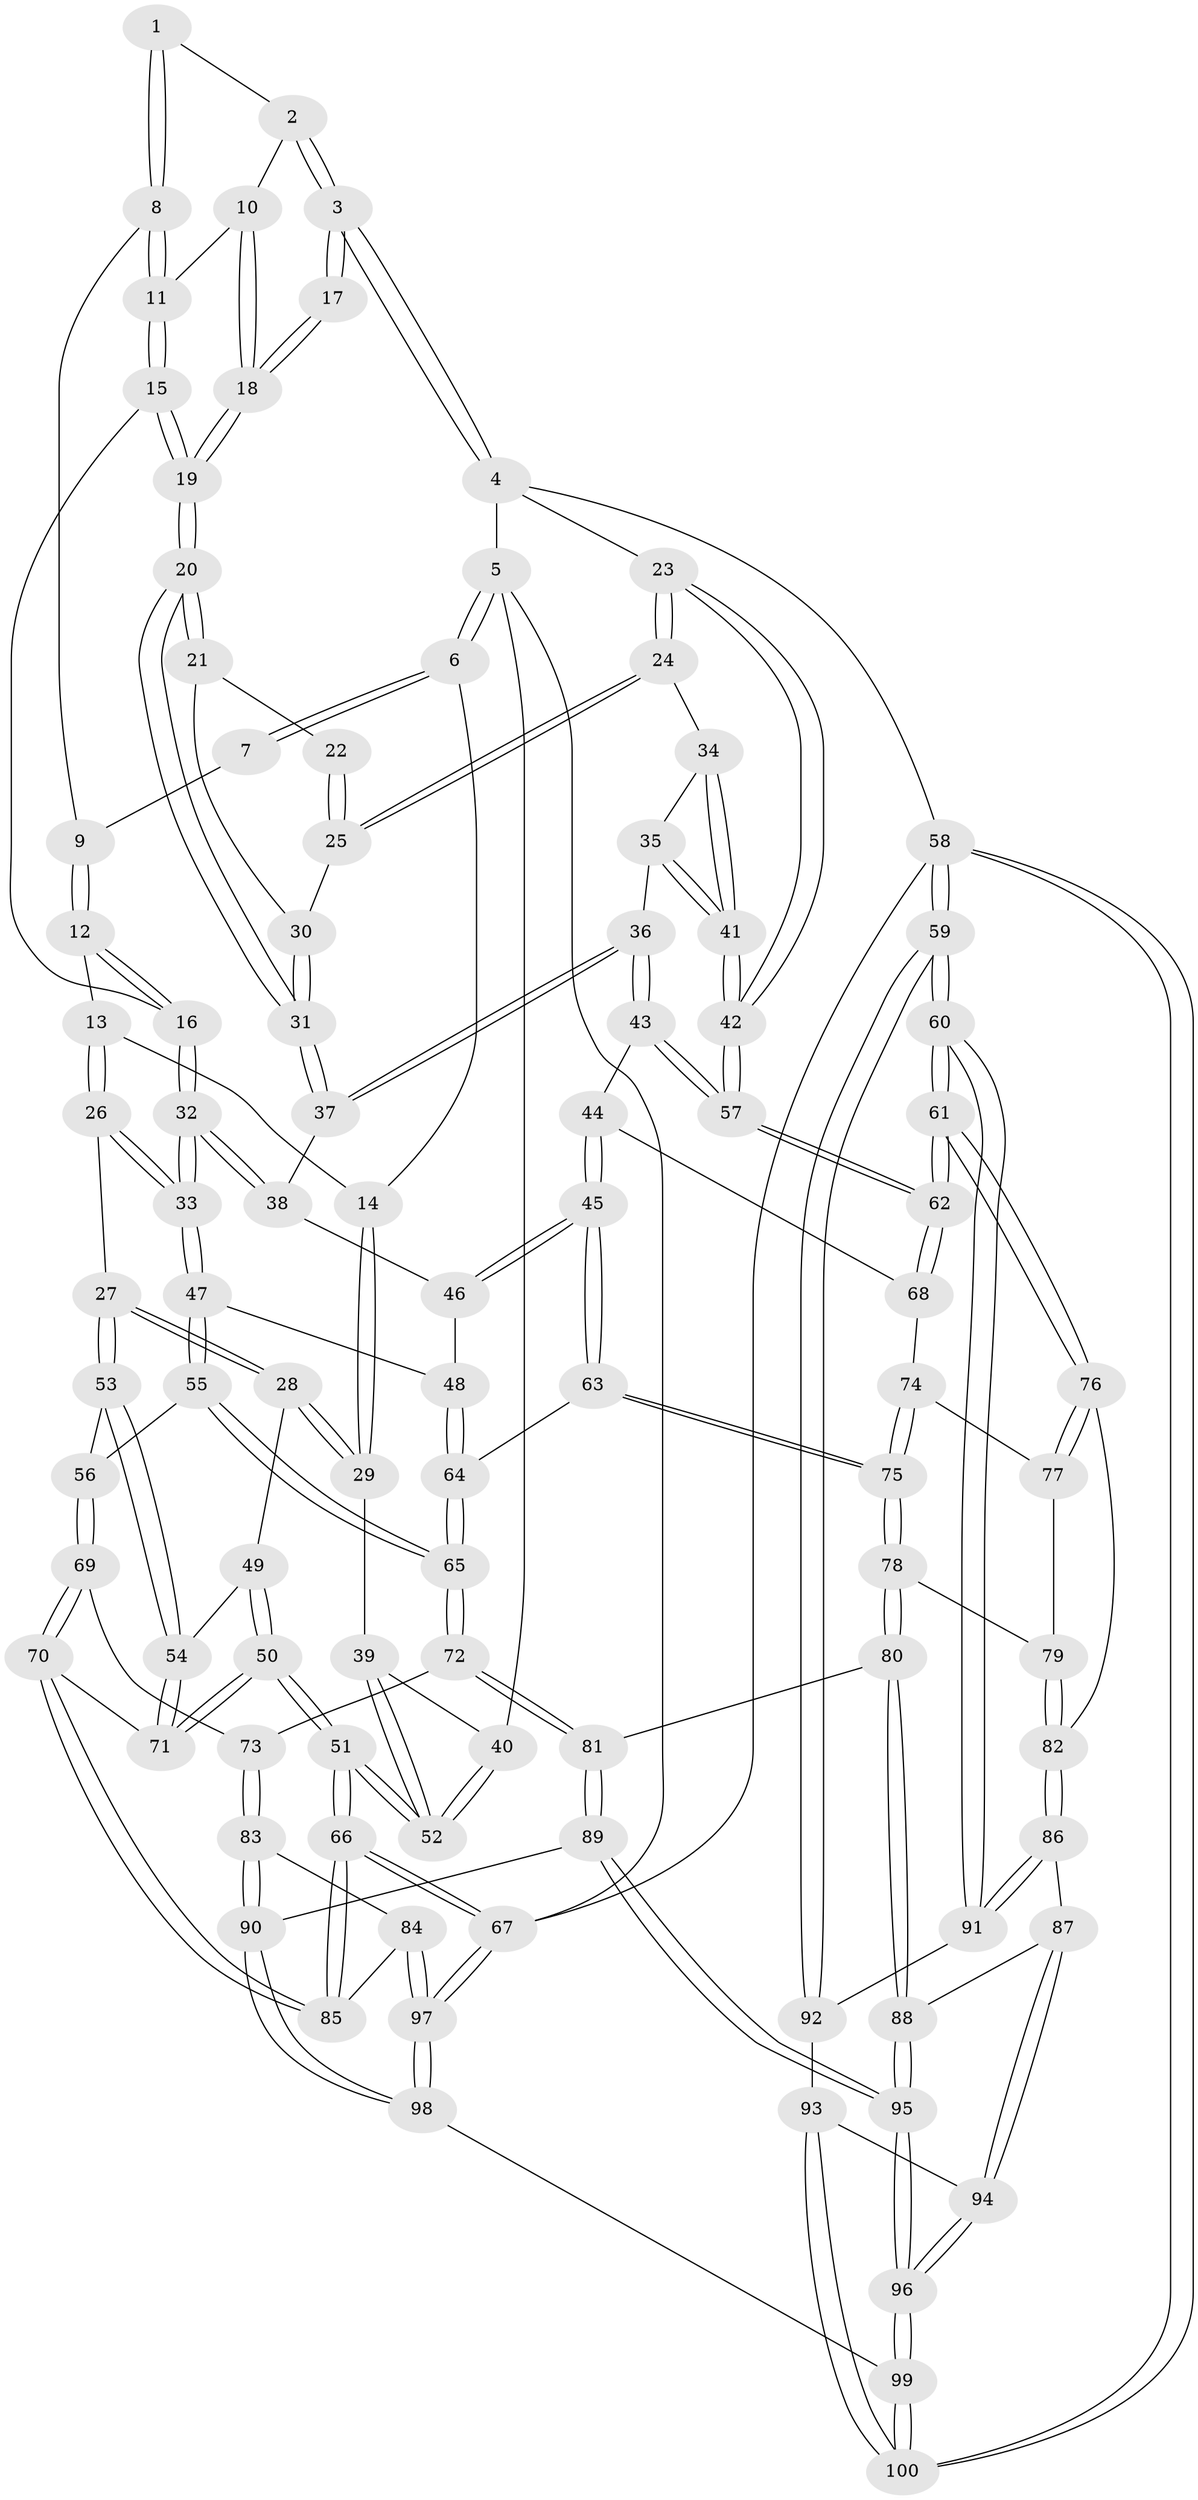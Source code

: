 // coarse degree distribution, {3: 0.1864406779661017, 4: 0.3559322033898305, 5: 0.3050847457627119, 7: 0.01694915254237288, 6: 0.11864406779661017, 2: 0.01694915254237288}
// Generated by graph-tools (version 1.1) at 2025/24/03/03/25 07:24:35]
// undirected, 100 vertices, 247 edges
graph export_dot {
graph [start="1"]
  node [color=gray90,style=filled];
  1 [pos="+0.4865514736538891+0"];
  2 [pos="+0.6861670544739887+0"];
  3 [pos="+1+0"];
  4 [pos="+1+0"];
  5 [pos="+0+0"];
  6 [pos="+0+0"];
  7 [pos="+0.289031955097863+0"];
  8 [pos="+0.4737167433508236+0.007045272980126567"];
  9 [pos="+0.32334215382767345+0.041057017150545196"];
  10 [pos="+0.6025299990942946+0.14248078385833837"];
  11 [pos="+0.4737716109618106+0.040009029411182416"];
  12 [pos="+0.3285474727038776+0.15801118562923228"];
  13 [pos="+0.09423028668012902+0.01874870316530052"];
  14 [pos="+0.08019189625554717+0.00826203316654818"];
  15 [pos="+0.346872092526219+0.16574498463467371"];
  16 [pos="+0.3348504867662281+0.16885699349504252"];
  17 [pos="+0.8120609066552126+0.05460583876248353"];
  18 [pos="+0.6029253576638833+0.14380866368475292"];
  19 [pos="+0.5976752442699297+0.2198949400969024"];
  20 [pos="+0.5988974410928123+0.22259376432776773"];
  21 [pos="+0.7548900398705571+0.15346107125909408"];
  22 [pos="+0.7853502480371221+0.1181775212813348"];
  23 [pos="+1+0"];
  24 [pos="+0.8135213970993332+0.25159940095592215"];
  25 [pos="+0.8029891656950794+0.24552992915595132"];
  26 [pos="+0.26400223942971307+0.32593795241953843"];
  27 [pos="+0.21819211704358576+0.33572733736469496"];
  28 [pos="+0.20427606784070304+0.3350951230796002"];
  29 [pos="+0.1561231269401031+0.32024195216053114"];
  30 [pos="+0.769916649728285+0.23732405177017865"];
  31 [pos="+0.6031342093595253+0.23890627345942994"];
  32 [pos="+0.2713175166095633+0.3201886716970421"];
  33 [pos="+0.2661516610258265+0.3256731462072899"];
  34 [pos="+0.8210085640330019+0.28139747452438785"];
  35 [pos="+0.7303347936152736+0.3584194270931657"];
  36 [pos="+0.6492779053787129+0.3929061496696384"];
  37 [pos="+0.5958938250370999+0.3164815955720482"];
  38 [pos="+0.5488571424662337+0.333125152264673"];
  39 [pos="+0.15528632861482258+0.32019425263727996"];
  40 [pos="+0+0.03232691751792206"];
  41 [pos="+0.9678424110529126+0.4126951118254781"];
  42 [pos="+1+0.4859507767550999"];
  43 [pos="+0.6565864821867256+0.4291077060127193"];
  44 [pos="+0.6471216821463037+0.4708782594335057"];
  45 [pos="+0.5526017238417263+0.5699471892166951"];
  46 [pos="+0.48022388599869503+0.42482076157927134"];
  47 [pos="+0.3431672301326325+0.46329505981981445"];
  48 [pos="+0.3650087731699278+0.4719299044174165"];
  49 [pos="+0.1499259234994152+0.41122575568588293"];
  50 [pos="+0+0.5932451093174059"];
  51 [pos="+0+0.5907064318397134"];
  52 [pos="+0+0.5061035287804575"];
  53 [pos="+0.1778355105908536+0.5528259230843092"];
  54 [pos="+0.07091196320742123+0.5715056470517058"];
  55 [pos="+0.28745079348584485+0.5779024450023822"];
  56 [pos="+0.19590586254753775+0.5651875803338587"];
  57 [pos="+1+0.49940893603123876"];
  58 [pos="+1+1"];
  59 [pos="+1+0.9542386248686336"];
  60 [pos="+1+0.6907851416455619"];
  61 [pos="+1+0.6692204046384974"];
  62 [pos="+1+0.6390795813940431"];
  63 [pos="+0.5457647538229606+0.5805031087217528"];
  64 [pos="+0.4609297558259141+0.5609281737155938"];
  65 [pos="+0.31813843425878513+0.6988384002226541"];
  66 [pos="+0+1"];
  67 [pos="+0+1"];
  68 [pos="+0.7524202194226051+0.5832919268556473"];
  69 [pos="+0.1790406498034209+0.7011516269914986"];
  70 [pos="+0.13124156291388214+0.7127851986327662"];
  71 [pos="+0+0.6097753682445232"];
  72 [pos="+0.31797540774769095+0.7001786174014196"];
  73 [pos="+0.22770193034642636+0.7051090175594225"];
  74 [pos="+0.7117313225604087+0.6284234385029501"];
  75 [pos="+0.5512169442711281+0.6060268492325974"];
  76 [pos="+0.7833469855590158+0.7637660311251993"];
  77 [pos="+0.7089374451542024+0.6430042894351649"];
  78 [pos="+0.552031098712516+0.6887738365460555"];
  79 [pos="+0.6459731820882776+0.713843084474965"];
  80 [pos="+0.5426789516063995+0.7025893203944535"];
  81 [pos="+0.36750508318115+0.7752457202867411"];
  82 [pos="+0.7396546013087781+0.7878466835390922"];
  83 [pos="+0.20129721184131916+0.8633202316173451"];
  84 [pos="+0.18702740791899275+0.8684150947049657"];
  85 [pos="+0.12070349173844888+0.8074363700798274"];
  86 [pos="+0.7372734372999021+0.792807711153227"];
  87 [pos="+0.7060933179014613+0.8238695032506529"];
  88 [pos="+0.5804656616482531+0.8462650550534778"];
  89 [pos="+0.3630746647489471+0.8194733265215277"];
  90 [pos="+0.35331765011818195+0.8324902815600757"];
  91 [pos="+0.7826668724730729+0.8910327800698545"];
  92 [pos="+0.794350553264221+0.9242128582956312"];
  93 [pos="+0.7288650486733835+0.9758259488994794"];
  94 [pos="+0.6938046234338981+0.9425843564967116"];
  95 [pos="+0.542934824322331+0.9223051836512102"];
  96 [pos="+0.5485626626599553+0.9448279610531777"];
  97 [pos="+0.09153275698394414+1"];
  98 [pos="+0.31042108924845724+1"];
  99 [pos="+0.48307905190448225+1"];
  100 [pos="+0.7762220843619879+1"];
  1 -- 2;
  1 -- 8;
  1 -- 8;
  2 -- 3;
  2 -- 3;
  2 -- 10;
  3 -- 4;
  3 -- 4;
  3 -- 17;
  3 -- 17;
  4 -- 5;
  4 -- 23;
  4 -- 58;
  5 -- 6;
  5 -- 6;
  5 -- 40;
  5 -- 67;
  6 -- 7;
  6 -- 7;
  6 -- 14;
  7 -- 9;
  8 -- 9;
  8 -- 11;
  8 -- 11;
  9 -- 12;
  9 -- 12;
  10 -- 11;
  10 -- 18;
  10 -- 18;
  11 -- 15;
  11 -- 15;
  12 -- 13;
  12 -- 16;
  12 -- 16;
  13 -- 14;
  13 -- 26;
  13 -- 26;
  14 -- 29;
  14 -- 29;
  15 -- 16;
  15 -- 19;
  15 -- 19;
  16 -- 32;
  16 -- 32;
  17 -- 18;
  17 -- 18;
  18 -- 19;
  18 -- 19;
  19 -- 20;
  19 -- 20;
  20 -- 21;
  20 -- 21;
  20 -- 31;
  20 -- 31;
  21 -- 22;
  21 -- 30;
  22 -- 25;
  22 -- 25;
  23 -- 24;
  23 -- 24;
  23 -- 42;
  23 -- 42;
  24 -- 25;
  24 -- 25;
  24 -- 34;
  25 -- 30;
  26 -- 27;
  26 -- 33;
  26 -- 33;
  27 -- 28;
  27 -- 28;
  27 -- 53;
  27 -- 53;
  28 -- 29;
  28 -- 29;
  28 -- 49;
  29 -- 39;
  30 -- 31;
  30 -- 31;
  31 -- 37;
  31 -- 37;
  32 -- 33;
  32 -- 33;
  32 -- 38;
  32 -- 38;
  33 -- 47;
  33 -- 47;
  34 -- 35;
  34 -- 41;
  34 -- 41;
  35 -- 36;
  35 -- 41;
  35 -- 41;
  36 -- 37;
  36 -- 37;
  36 -- 43;
  36 -- 43;
  37 -- 38;
  38 -- 46;
  39 -- 40;
  39 -- 52;
  39 -- 52;
  40 -- 52;
  40 -- 52;
  41 -- 42;
  41 -- 42;
  42 -- 57;
  42 -- 57;
  43 -- 44;
  43 -- 57;
  43 -- 57;
  44 -- 45;
  44 -- 45;
  44 -- 68;
  45 -- 46;
  45 -- 46;
  45 -- 63;
  45 -- 63;
  46 -- 48;
  47 -- 48;
  47 -- 55;
  47 -- 55;
  48 -- 64;
  48 -- 64;
  49 -- 50;
  49 -- 50;
  49 -- 54;
  50 -- 51;
  50 -- 51;
  50 -- 71;
  50 -- 71;
  51 -- 52;
  51 -- 52;
  51 -- 66;
  51 -- 66;
  53 -- 54;
  53 -- 54;
  53 -- 56;
  54 -- 71;
  54 -- 71;
  55 -- 56;
  55 -- 65;
  55 -- 65;
  56 -- 69;
  56 -- 69;
  57 -- 62;
  57 -- 62;
  58 -- 59;
  58 -- 59;
  58 -- 100;
  58 -- 100;
  58 -- 67;
  59 -- 60;
  59 -- 60;
  59 -- 92;
  59 -- 92;
  60 -- 61;
  60 -- 61;
  60 -- 91;
  60 -- 91;
  61 -- 62;
  61 -- 62;
  61 -- 76;
  61 -- 76;
  62 -- 68;
  62 -- 68;
  63 -- 64;
  63 -- 75;
  63 -- 75;
  64 -- 65;
  64 -- 65;
  65 -- 72;
  65 -- 72;
  66 -- 67;
  66 -- 67;
  66 -- 85;
  66 -- 85;
  67 -- 97;
  67 -- 97;
  68 -- 74;
  69 -- 70;
  69 -- 70;
  69 -- 73;
  70 -- 71;
  70 -- 85;
  70 -- 85;
  72 -- 73;
  72 -- 81;
  72 -- 81;
  73 -- 83;
  73 -- 83;
  74 -- 75;
  74 -- 75;
  74 -- 77;
  75 -- 78;
  75 -- 78;
  76 -- 77;
  76 -- 77;
  76 -- 82;
  77 -- 79;
  78 -- 79;
  78 -- 80;
  78 -- 80;
  79 -- 82;
  79 -- 82;
  80 -- 81;
  80 -- 88;
  80 -- 88;
  81 -- 89;
  81 -- 89;
  82 -- 86;
  82 -- 86;
  83 -- 84;
  83 -- 90;
  83 -- 90;
  84 -- 85;
  84 -- 97;
  84 -- 97;
  86 -- 87;
  86 -- 91;
  86 -- 91;
  87 -- 88;
  87 -- 94;
  87 -- 94;
  88 -- 95;
  88 -- 95;
  89 -- 90;
  89 -- 95;
  89 -- 95;
  90 -- 98;
  90 -- 98;
  91 -- 92;
  92 -- 93;
  93 -- 94;
  93 -- 100;
  93 -- 100;
  94 -- 96;
  94 -- 96;
  95 -- 96;
  95 -- 96;
  96 -- 99;
  96 -- 99;
  97 -- 98;
  97 -- 98;
  98 -- 99;
  99 -- 100;
  99 -- 100;
}

